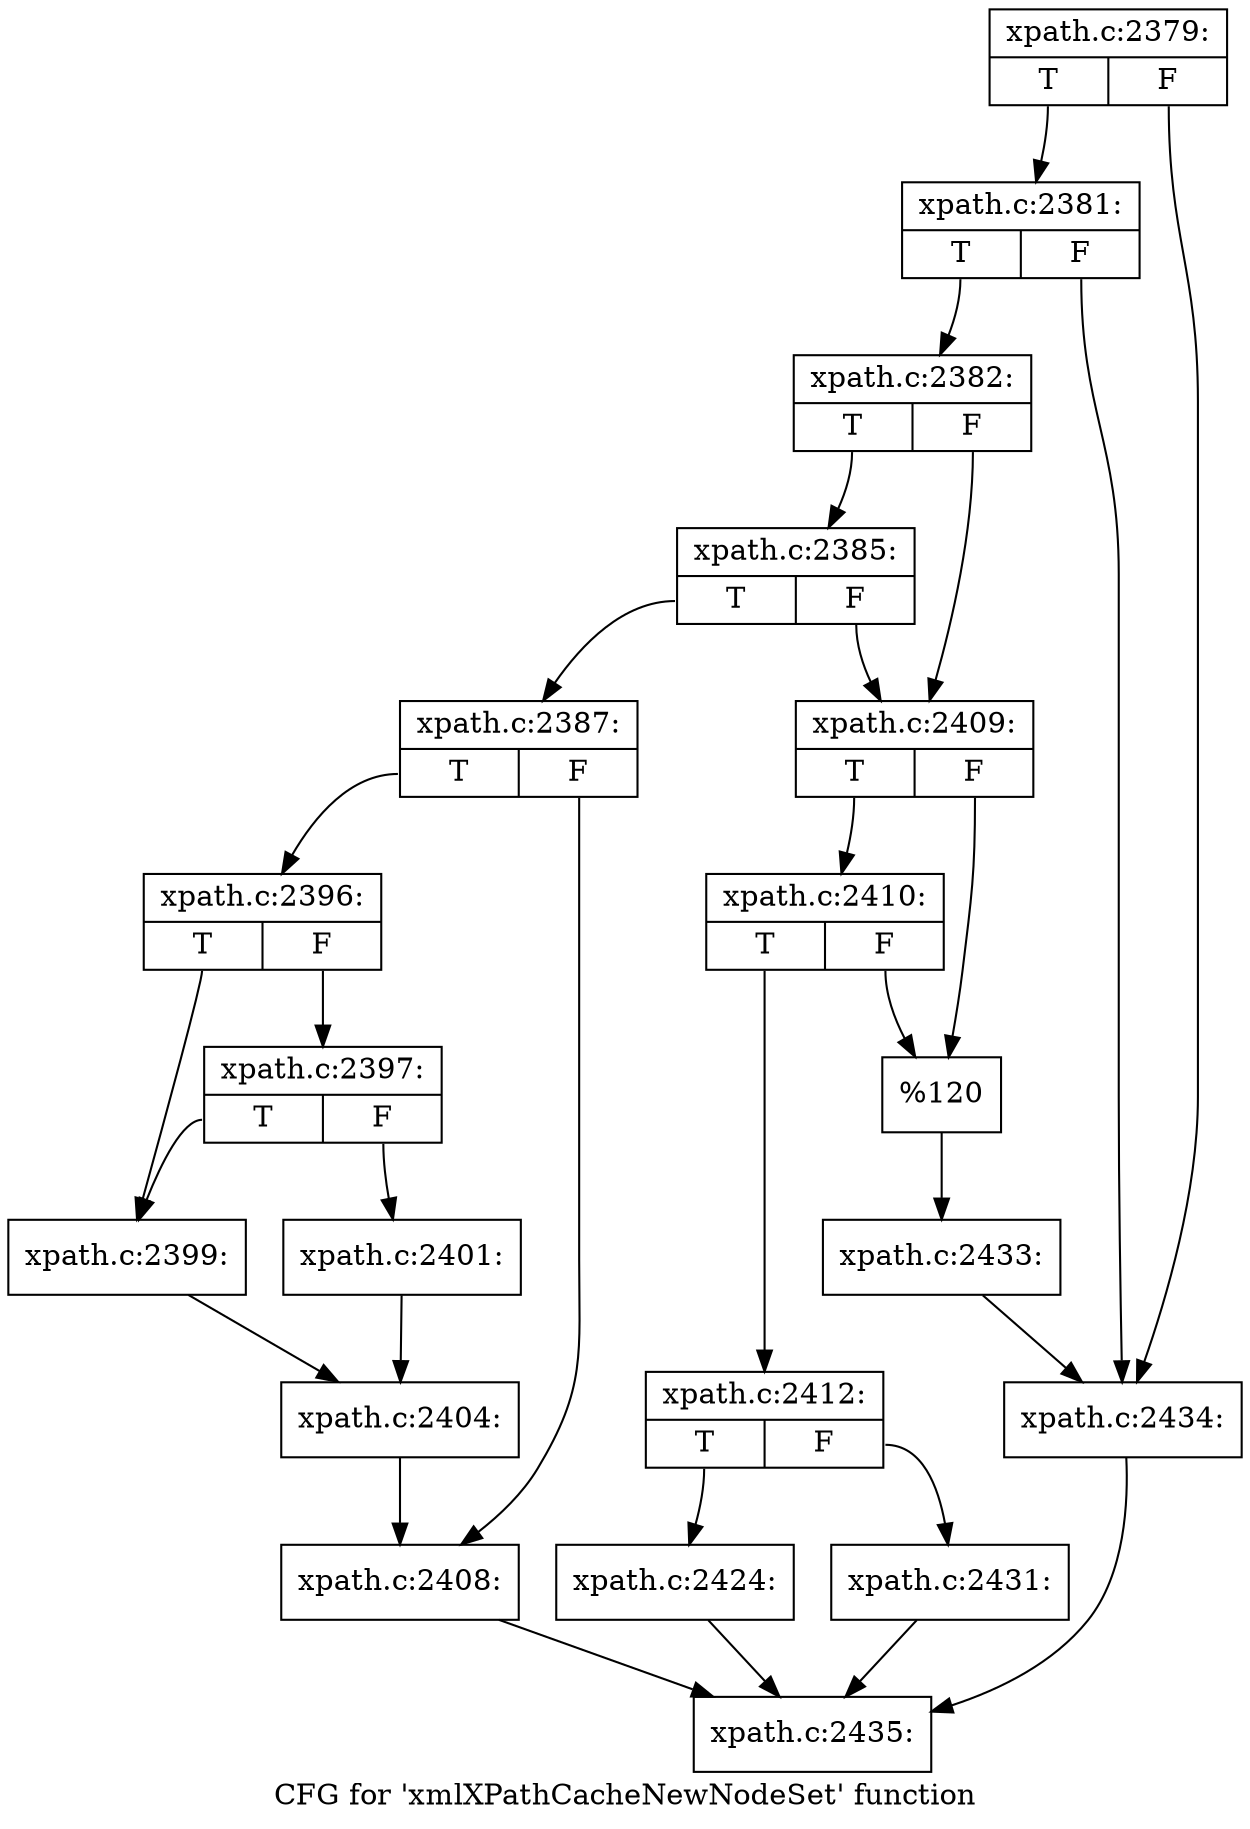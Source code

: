 digraph "CFG for 'xmlXPathCacheNewNodeSet' function" {
	label="CFG for 'xmlXPathCacheNewNodeSet' function";

	Node0x55e6b27e8a10 [shape=record,label="{xpath.c:2379:|{<s0>T|<s1>F}}"];
	Node0x55e6b27e8a10:s0 -> Node0x55e6b27e9530;
	Node0x55e6b27e8a10:s1 -> Node0x55e6b27e94e0;
	Node0x55e6b27e9530 [shape=record,label="{xpath.c:2381:|{<s0>T|<s1>F}}"];
	Node0x55e6b27e9530:s0 -> Node0x55e6b2b6a860;
	Node0x55e6b27e9530:s1 -> Node0x55e6b27e94e0;
	Node0x55e6b2b6a860 [shape=record,label="{xpath.c:2382:|{<s0>T|<s1>F}}"];
	Node0x55e6b2b6a860:s0 -> Node0x55e6b27ea0a0;
	Node0x55e6b2b6a860:s1 -> Node0x55e6b27ea050;
	Node0x55e6b27ea0a0 [shape=record,label="{xpath.c:2385:|{<s0>T|<s1>F}}"];
	Node0x55e6b27ea0a0:s0 -> Node0x55e6b27e9fb0;
	Node0x55e6b27ea0a0:s1 -> Node0x55e6b27ea050;
	Node0x55e6b27e9fb0 [shape=record,label="{xpath.c:2387:|{<s0>T|<s1>F}}"];
	Node0x55e6b27e9fb0:s0 -> Node0x55e6b27eb9d0;
	Node0x55e6b27e9fb0:s1 -> Node0x55e6b27eba20;
	Node0x55e6b27eb9d0 [shape=record,label="{xpath.c:2396:|{<s0>T|<s1>F}}"];
	Node0x55e6b27eb9d0:s0 -> Node0x55e6b27ebd20;
	Node0x55e6b27eb9d0:s1 -> Node0x55e6b27ebe10;
	Node0x55e6b27ebe10 [shape=record,label="{xpath.c:2397:|{<s0>T|<s1>F}}"];
	Node0x55e6b27ebe10:s0 -> Node0x55e6b27ebd20;
	Node0x55e6b27ebe10:s1 -> Node0x55e6b27ebdc0;
	Node0x55e6b27ebd20 [shape=record,label="{xpath.c:2399:}"];
	Node0x55e6b27ebd20 -> Node0x55e6b27ebd70;
	Node0x55e6b27ebdc0 [shape=record,label="{xpath.c:2401:}"];
	Node0x55e6b27ebdc0 -> Node0x55e6b27ebd70;
	Node0x55e6b27ebd70 [shape=record,label="{xpath.c:2404:}"];
	Node0x55e6b27ebd70 -> Node0x55e6b27eba20;
	Node0x55e6b27eba20 [shape=record,label="{xpath.c:2408:}"];
	Node0x55e6b27eba20 -> Node0x55e6b27e8a60;
	Node0x55e6b27ea050 [shape=record,label="{xpath.c:2409:|{<s0>T|<s1>F}}"];
	Node0x55e6b27ea050:s0 -> Node0x55e6b27ed890;
	Node0x55e6b27ea050:s1 -> Node0x55e6b27ed840;
	Node0x55e6b27ed890 [shape=record,label="{xpath.c:2410:|{<s0>T|<s1>F}}"];
	Node0x55e6b27ed890:s0 -> Node0x55e6b27ed7f0;
	Node0x55e6b27ed890:s1 -> Node0x55e6b27ed840;
	Node0x55e6b27ed7f0 [shape=record,label="{xpath.c:2412:|{<s0>T|<s1>F}}"];
	Node0x55e6b27ed7f0:s0 -> Node0x55e6b27ef5c0;
	Node0x55e6b27ed7f0:s1 -> Node0x55e6b27ef610;
	Node0x55e6b27ef5c0 [shape=record,label="{xpath.c:2424:}"];
	Node0x55e6b27ef5c0 -> Node0x55e6b27e8a60;
	Node0x55e6b27ef610 [shape=record,label="{xpath.c:2431:}"];
	Node0x55e6b27ef610 -> Node0x55e6b27e8a60;
	Node0x55e6b27ed840 [shape=record,label="{%120}"];
	Node0x55e6b27ed840 -> Node0x55e6b27ea000;
	Node0x55e6b27ea000 [shape=record,label="{xpath.c:2433:}"];
	Node0x55e6b27ea000 -> Node0x55e6b27e94e0;
	Node0x55e6b27e94e0 [shape=record,label="{xpath.c:2434:}"];
	Node0x55e6b27e94e0 -> Node0x55e6b27e8a60;
	Node0x55e6b27e8a60 [shape=record,label="{xpath.c:2435:}"];
}
